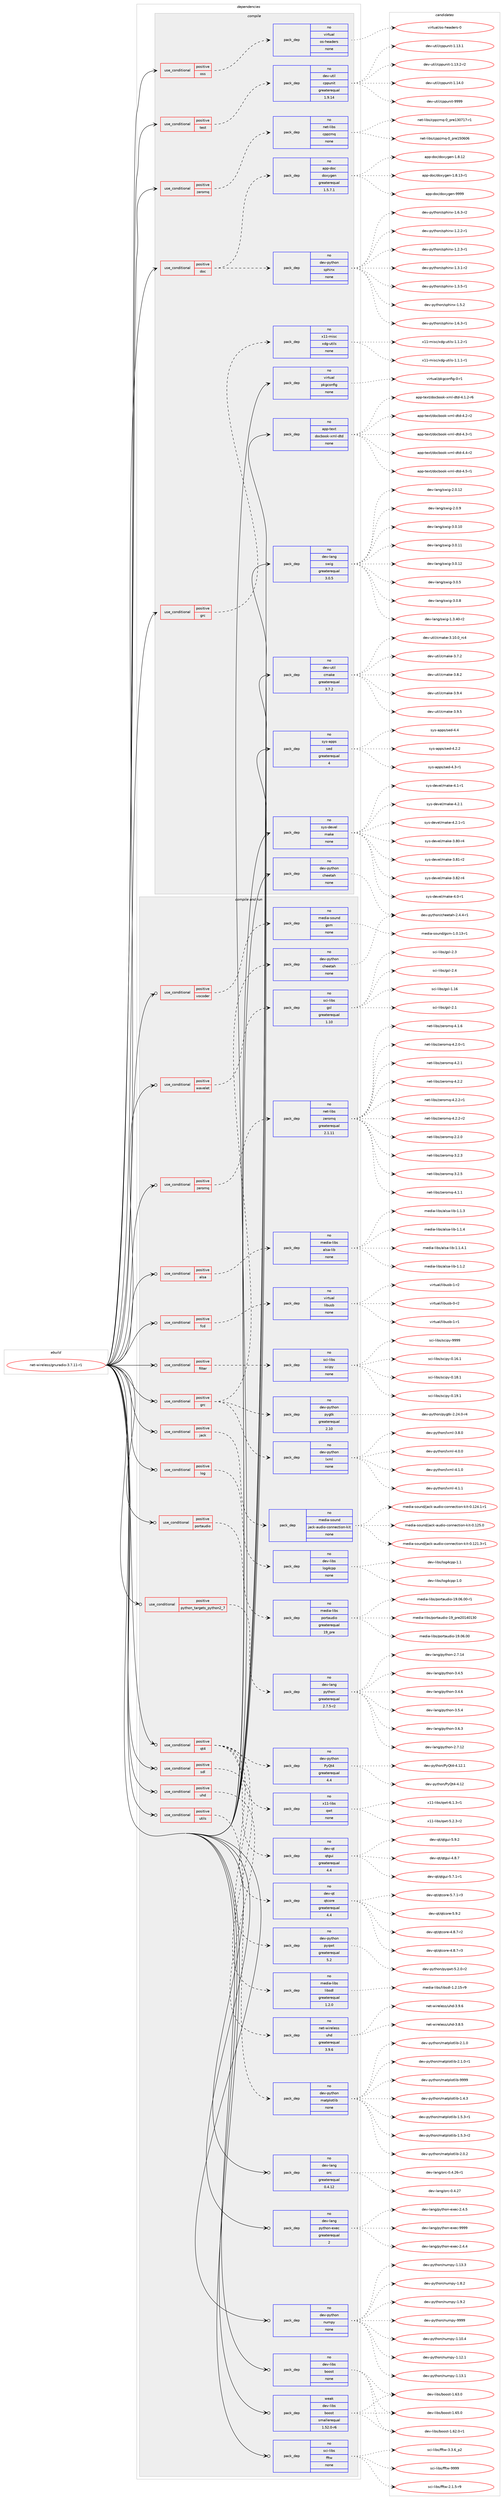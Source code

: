 digraph prolog {

# *************
# Graph options
# *************

newrank=true;
concentrate=true;
compound=true;
graph [rankdir=LR,fontname=Helvetica,fontsize=10,ranksep=1.5];#, ranksep=2.5, nodesep=0.2];
edge  [arrowhead=vee];
node  [fontname=Helvetica,fontsize=10];

# **********
# The ebuild
# **********

subgraph cluster_leftcol {
color=gray;
rank=same;
label=<<i>ebuild</i>>;
id [label="net-wireless/gnuradio-3.7.11-r1", color=red, width=4, href="../net-wireless/gnuradio-3.7.11-r1.svg"];
}

# ****************
# The dependencies
# ****************

subgraph cluster_midcol {
color=gray;
label=<<i>dependencies</i>>;
subgraph cluster_compile {
fillcolor="#eeeeee";
style=filled;
label=<<i>compile</i>>;
subgraph cond108613 {
dependency439336 [label=<<TABLE BORDER="0" CELLBORDER="1" CELLSPACING="0" CELLPADDING="4"><TR><TD ROWSPAN="3" CELLPADDING="10">use_conditional</TD></TR><TR><TD>positive</TD></TR><TR><TD>doc</TD></TR></TABLE>>, shape=none, color=red];
subgraph pack323096 {
dependency439337 [label=<<TABLE BORDER="0" CELLBORDER="1" CELLSPACING="0" CELLPADDING="4" WIDTH="220"><TR><TD ROWSPAN="6" CELLPADDING="30">pack_dep</TD></TR><TR><TD WIDTH="110">no</TD></TR><TR><TD>app-doc</TD></TR><TR><TD>doxygen</TD></TR><TR><TD>greaterequal</TD></TR><TR><TD>1.5.7.1</TD></TR></TABLE>>, shape=none, color=blue];
}
dependency439336:e -> dependency439337:w [weight=20,style="dashed",arrowhead="vee"];
subgraph pack323097 {
dependency439338 [label=<<TABLE BORDER="0" CELLBORDER="1" CELLSPACING="0" CELLPADDING="4" WIDTH="220"><TR><TD ROWSPAN="6" CELLPADDING="30">pack_dep</TD></TR><TR><TD WIDTH="110">no</TD></TR><TR><TD>dev-python</TD></TR><TR><TD>sphinx</TD></TR><TR><TD>none</TD></TR><TR><TD></TD></TR></TABLE>>, shape=none, color=blue];
}
dependency439336:e -> dependency439338:w [weight=20,style="dashed",arrowhead="vee"];
}
id:e -> dependency439336:w [weight=20,style="solid",arrowhead="vee"];
subgraph cond108614 {
dependency439339 [label=<<TABLE BORDER="0" CELLBORDER="1" CELLSPACING="0" CELLPADDING="4"><TR><TD ROWSPAN="3" CELLPADDING="10">use_conditional</TD></TR><TR><TD>positive</TD></TR><TR><TD>grc</TD></TR></TABLE>>, shape=none, color=red];
subgraph pack323098 {
dependency439340 [label=<<TABLE BORDER="0" CELLBORDER="1" CELLSPACING="0" CELLPADDING="4" WIDTH="220"><TR><TD ROWSPAN="6" CELLPADDING="30">pack_dep</TD></TR><TR><TD WIDTH="110">no</TD></TR><TR><TD>x11-misc</TD></TR><TR><TD>xdg-utils</TD></TR><TR><TD>none</TD></TR><TR><TD></TD></TR></TABLE>>, shape=none, color=blue];
}
dependency439339:e -> dependency439340:w [weight=20,style="dashed",arrowhead="vee"];
}
id:e -> dependency439339:w [weight=20,style="solid",arrowhead="vee"];
subgraph cond108615 {
dependency439341 [label=<<TABLE BORDER="0" CELLBORDER="1" CELLSPACING="0" CELLPADDING="4"><TR><TD ROWSPAN="3" CELLPADDING="10">use_conditional</TD></TR><TR><TD>positive</TD></TR><TR><TD>oss</TD></TR></TABLE>>, shape=none, color=red];
subgraph pack323099 {
dependency439342 [label=<<TABLE BORDER="0" CELLBORDER="1" CELLSPACING="0" CELLPADDING="4" WIDTH="220"><TR><TD ROWSPAN="6" CELLPADDING="30">pack_dep</TD></TR><TR><TD WIDTH="110">no</TD></TR><TR><TD>virtual</TD></TR><TR><TD>os-headers</TD></TR><TR><TD>none</TD></TR><TR><TD></TD></TR></TABLE>>, shape=none, color=blue];
}
dependency439341:e -> dependency439342:w [weight=20,style="dashed",arrowhead="vee"];
}
id:e -> dependency439341:w [weight=20,style="solid",arrowhead="vee"];
subgraph cond108616 {
dependency439343 [label=<<TABLE BORDER="0" CELLBORDER="1" CELLSPACING="0" CELLPADDING="4"><TR><TD ROWSPAN="3" CELLPADDING="10">use_conditional</TD></TR><TR><TD>positive</TD></TR><TR><TD>test</TD></TR></TABLE>>, shape=none, color=red];
subgraph pack323100 {
dependency439344 [label=<<TABLE BORDER="0" CELLBORDER="1" CELLSPACING="0" CELLPADDING="4" WIDTH="220"><TR><TD ROWSPAN="6" CELLPADDING="30">pack_dep</TD></TR><TR><TD WIDTH="110">no</TD></TR><TR><TD>dev-util</TD></TR><TR><TD>cppunit</TD></TR><TR><TD>greaterequal</TD></TR><TR><TD>1.9.14</TD></TR></TABLE>>, shape=none, color=blue];
}
dependency439343:e -> dependency439344:w [weight=20,style="dashed",arrowhead="vee"];
}
id:e -> dependency439343:w [weight=20,style="solid",arrowhead="vee"];
subgraph cond108617 {
dependency439345 [label=<<TABLE BORDER="0" CELLBORDER="1" CELLSPACING="0" CELLPADDING="4"><TR><TD ROWSPAN="3" CELLPADDING="10">use_conditional</TD></TR><TR><TD>positive</TD></TR><TR><TD>zeromq</TD></TR></TABLE>>, shape=none, color=red];
subgraph pack323101 {
dependency439346 [label=<<TABLE BORDER="0" CELLBORDER="1" CELLSPACING="0" CELLPADDING="4" WIDTH="220"><TR><TD ROWSPAN="6" CELLPADDING="30">pack_dep</TD></TR><TR><TD WIDTH="110">no</TD></TR><TR><TD>net-libs</TD></TR><TR><TD>cppzmq</TD></TR><TR><TD>none</TD></TR><TR><TD></TD></TR></TABLE>>, shape=none, color=blue];
}
dependency439345:e -> dependency439346:w [weight=20,style="dashed",arrowhead="vee"];
}
id:e -> dependency439345:w [weight=20,style="solid",arrowhead="vee"];
subgraph pack323102 {
dependency439347 [label=<<TABLE BORDER="0" CELLBORDER="1" CELLSPACING="0" CELLPADDING="4" WIDTH="220"><TR><TD ROWSPAN="6" CELLPADDING="30">pack_dep</TD></TR><TR><TD WIDTH="110">no</TD></TR><TR><TD>app-text</TD></TR><TR><TD>docbook-xml-dtd</TD></TR><TR><TD>none</TD></TR><TR><TD></TD></TR></TABLE>>, shape=none, color=blue];
}
id:e -> dependency439347:w [weight=20,style="solid",arrowhead="vee"];
subgraph pack323103 {
dependency439348 [label=<<TABLE BORDER="0" CELLBORDER="1" CELLSPACING="0" CELLPADDING="4" WIDTH="220"><TR><TD ROWSPAN="6" CELLPADDING="30">pack_dep</TD></TR><TR><TD WIDTH="110">no</TD></TR><TR><TD>dev-lang</TD></TR><TR><TD>swig</TD></TR><TR><TD>greaterequal</TD></TR><TR><TD>3.0.5</TD></TR></TABLE>>, shape=none, color=blue];
}
id:e -> dependency439348:w [weight=20,style="solid",arrowhead="vee"];
subgraph pack323104 {
dependency439349 [label=<<TABLE BORDER="0" CELLBORDER="1" CELLSPACING="0" CELLPADDING="4" WIDTH="220"><TR><TD ROWSPAN="6" CELLPADDING="30">pack_dep</TD></TR><TR><TD WIDTH="110">no</TD></TR><TR><TD>dev-python</TD></TR><TR><TD>cheetah</TD></TR><TR><TD>none</TD></TR><TR><TD></TD></TR></TABLE>>, shape=none, color=blue];
}
id:e -> dependency439349:w [weight=20,style="solid",arrowhead="vee"];
subgraph pack323105 {
dependency439350 [label=<<TABLE BORDER="0" CELLBORDER="1" CELLSPACING="0" CELLPADDING="4" WIDTH="220"><TR><TD ROWSPAN="6" CELLPADDING="30">pack_dep</TD></TR><TR><TD WIDTH="110">no</TD></TR><TR><TD>dev-util</TD></TR><TR><TD>cmake</TD></TR><TR><TD>greaterequal</TD></TR><TR><TD>3.7.2</TD></TR></TABLE>>, shape=none, color=blue];
}
id:e -> dependency439350:w [weight=20,style="solid",arrowhead="vee"];
subgraph pack323106 {
dependency439351 [label=<<TABLE BORDER="0" CELLBORDER="1" CELLSPACING="0" CELLPADDING="4" WIDTH="220"><TR><TD ROWSPAN="6" CELLPADDING="30">pack_dep</TD></TR><TR><TD WIDTH="110">no</TD></TR><TR><TD>sys-apps</TD></TR><TR><TD>sed</TD></TR><TR><TD>greaterequal</TD></TR><TR><TD>4</TD></TR></TABLE>>, shape=none, color=blue];
}
id:e -> dependency439351:w [weight=20,style="solid",arrowhead="vee"];
subgraph pack323107 {
dependency439352 [label=<<TABLE BORDER="0" CELLBORDER="1" CELLSPACING="0" CELLPADDING="4" WIDTH="220"><TR><TD ROWSPAN="6" CELLPADDING="30">pack_dep</TD></TR><TR><TD WIDTH="110">no</TD></TR><TR><TD>sys-devel</TD></TR><TR><TD>make</TD></TR><TR><TD>none</TD></TR><TR><TD></TD></TR></TABLE>>, shape=none, color=blue];
}
id:e -> dependency439352:w [weight=20,style="solid",arrowhead="vee"];
subgraph pack323108 {
dependency439353 [label=<<TABLE BORDER="0" CELLBORDER="1" CELLSPACING="0" CELLPADDING="4" WIDTH="220"><TR><TD ROWSPAN="6" CELLPADDING="30">pack_dep</TD></TR><TR><TD WIDTH="110">no</TD></TR><TR><TD>virtual</TD></TR><TR><TD>pkgconfig</TD></TR><TR><TD>none</TD></TR><TR><TD></TD></TR></TABLE>>, shape=none, color=blue];
}
id:e -> dependency439353:w [weight=20,style="solid",arrowhead="vee"];
}
subgraph cluster_compileandrun {
fillcolor="#eeeeee";
style=filled;
label=<<i>compile and run</i>>;
subgraph cond108618 {
dependency439354 [label=<<TABLE BORDER="0" CELLBORDER="1" CELLSPACING="0" CELLPADDING="4"><TR><TD ROWSPAN="3" CELLPADDING="10">use_conditional</TD></TR><TR><TD>positive</TD></TR><TR><TD>alsa</TD></TR></TABLE>>, shape=none, color=red];
subgraph pack323109 {
dependency439355 [label=<<TABLE BORDER="0" CELLBORDER="1" CELLSPACING="0" CELLPADDING="4" WIDTH="220"><TR><TD ROWSPAN="6" CELLPADDING="30">pack_dep</TD></TR><TR><TD WIDTH="110">no</TD></TR><TR><TD>media-libs</TD></TR><TR><TD>alsa-lib</TD></TR><TR><TD>none</TD></TR><TR><TD></TD></TR></TABLE>>, shape=none, color=blue];
}
dependency439354:e -> dependency439355:w [weight=20,style="dashed",arrowhead="vee"];
}
id:e -> dependency439354:w [weight=20,style="solid",arrowhead="odotvee"];
subgraph cond108619 {
dependency439356 [label=<<TABLE BORDER="0" CELLBORDER="1" CELLSPACING="0" CELLPADDING="4"><TR><TD ROWSPAN="3" CELLPADDING="10">use_conditional</TD></TR><TR><TD>positive</TD></TR><TR><TD>fcd</TD></TR></TABLE>>, shape=none, color=red];
subgraph pack323110 {
dependency439357 [label=<<TABLE BORDER="0" CELLBORDER="1" CELLSPACING="0" CELLPADDING="4" WIDTH="220"><TR><TD ROWSPAN="6" CELLPADDING="30">pack_dep</TD></TR><TR><TD WIDTH="110">no</TD></TR><TR><TD>virtual</TD></TR><TR><TD>libusb</TD></TR><TR><TD>none</TD></TR><TR><TD></TD></TR></TABLE>>, shape=none, color=blue];
}
dependency439356:e -> dependency439357:w [weight=20,style="dashed",arrowhead="vee"];
}
id:e -> dependency439356:w [weight=20,style="solid",arrowhead="odotvee"];
subgraph cond108620 {
dependency439358 [label=<<TABLE BORDER="0" CELLBORDER="1" CELLSPACING="0" CELLPADDING="4"><TR><TD ROWSPAN="3" CELLPADDING="10">use_conditional</TD></TR><TR><TD>positive</TD></TR><TR><TD>filter</TD></TR></TABLE>>, shape=none, color=red];
subgraph pack323111 {
dependency439359 [label=<<TABLE BORDER="0" CELLBORDER="1" CELLSPACING="0" CELLPADDING="4" WIDTH="220"><TR><TD ROWSPAN="6" CELLPADDING="30">pack_dep</TD></TR><TR><TD WIDTH="110">no</TD></TR><TR><TD>sci-libs</TD></TR><TR><TD>scipy</TD></TR><TR><TD>none</TD></TR><TR><TD></TD></TR></TABLE>>, shape=none, color=blue];
}
dependency439358:e -> dependency439359:w [weight=20,style="dashed",arrowhead="vee"];
}
id:e -> dependency439358:w [weight=20,style="solid",arrowhead="odotvee"];
subgraph cond108621 {
dependency439360 [label=<<TABLE BORDER="0" CELLBORDER="1" CELLSPACING="0" CELLPADDING="4"><TR><TD ROWSPAN="3" CELLPADDING="10">use_conditional</TD></TR><TR><TD>positive</TD></TR><TR><TD>grc</TD></TR></TABLE>>, shape=none, color=red];
subgraph pack323112 {
dependency439361 [label=<<TABLE BORDER="0" CELLBORDER="1" CELLSPACING="0" CELLPADDING="4" WIDTH="220"><TR><TD ROWSPAN="6" CELLPADDING="30">pack_dep</TD></TR><TR><TD WIDTH="110">no</TD></TR><TR><TD>dev-python</TD></TR><TR><TD>cheetah</TD></TR><TR><TD>none</TD></TR><TR><TD></TD></TR></TABLE>>, shape=none, color=blue];
}
dependency439360:e -> dependency439361:w [weight=20,style="dashed",arrowhead="vee"];
subgraph pack323113 {
dependency439362 [label=<<TABLE BORDER="0" CELLBORDER="1" CELLSPACING="0" CELLPADDING="4" WIDTH="220"><TR><TD ROWSPAN="6" CELLPADDING="30">pack_dep</TD></TR><TR><TD WIDTH="110">no</TD></TR><TR><TD>dev-python</TD></TR><TR><TD>lxml</TD></TR><TR><TD>none</TD></TR><TR><TD></TD></TR></TABLE>>, shape=none, color=blue];
}
dependency439360:e -> dependency439362:w [weight=20,style="dashed",arrowhead="vee"];
subgraph pack323114 {
dependency439363 [label=<<TABLE BORDER="0" CELLBORDER="1" CELLSPACING="0" CELLPADDING="4" WIDTH="220"><TR><TD ROWSPAN="6" CELLPADDING="30">pack_dep</TD></TR><TR><TD WIDTH="110">no</TD></TR><TR><TD>dev-python</TD></TR><TR><TD>pygtk</TD></TR><TR><TD>greaterequal</TD></TR><TR><TD>2.10</TD></TR></TABLE>>, shape=none, color=blue];
}
dependency439360:e -> dependency439363:w [weight=20,style="dashed",arrowhead="vee"];
}
id:e -> dependency439360:w [weight=20,style="solid",arrowhead="odotvee"];
subgraph cond108622 {
dependency439364 [label=<<TABLE BORDER="0" CELLBORDER="1" CELLSPACING="0" CELLPADDING="4"><TR><TD ROWSPAN="3" CELLPADDING="10">use_conditional</TD></TR><TR><TD>positive</TD></TR><TR><TD>jack</TD></TR></TABLE>>, shape=none, color=red];
subgraph pack323115 {
dependency439365 [label=<<TABLE BORDER="0" CELLBORDER="1" CELLSPACING="0" CELLPADDING="4" WIDTH="220"><TR><TD ROWSPAN="6" CELLPADDING="30">pack_dep</TD></TR><TR><TD WIDTH="110">no</TD></TR><TR><TD>media-sound</TD></TR><TR><TD>jack-audio-connection-kit</TD></TR><TR><TD>none</TD></TR><TR><TD></TD></TR></TABLE>>, shape=none, color=blue];
}
dependency439364:e -> dependency439365:w [weight=20,style="dashed",arrowhead="vee"];
}
id:e -> dependency439364:w [weight=20,style="solid",arrowhead="odotvee"];
subgraph cond108623 {
dependency439366 [label=<<TABLE BORDER="0" CELLBORDER="1" CELLSPACING="0" CELLPADDING="4"><TR><TD ROWSPAN="3" CELLPADDING="10">use_conditional</TD></TR><TR><TD>positive</TD></TR><TR><TD>log</TD></TR></TABLE>>, shape=none, color=red];
subgraph pack323116 {
dependency439367 [label=<<TABLE BORDER="0" CELLBORDER="1" CELLSPACING="0" CELLPADDING="4" WIDTH="220"><TR><TD ROWSPAN="6" CELLPADDING="30">pack_dep</TD></TR><TR><TD WIDTH="110">no</TD></TR><TR><TD>dev-libs</TD></TR><TR><TD>log4cpp</TD></TR><TR><TD>none</TD></TR><TR><TD></TD></TR></TABLE>>, shape=none, color=blue];
}
dependency439366:e -> dependency439367:w [weight=20,style="dashed",arrowhead="vee"];
}
id:e -> dependency439366:w [weight=20,style="solid",arrowhead="odotvee"];
subgraph cond108624 {
dependency439368 [label=<<TABLE BORDER="0" CELLBORDER="1" CELLSPACING="0" CELLPADDING="4"><TR><TD ROWSPAN="3" CELLPADDING="10">use_conditional</TD></TR><TR><TD>positive</TD></TR><TR><TD>portaudio</TD></TR></TABLE>>, shape=none, color=red];
subgraph pack323117 {
dependency439369 [label=<<TABLE BORDER="0" CELLBORDER="1" CELLSPACING="0" CELLPADDING="4" WIDTH="220"><TR><TD ROWSPAN="6" CELLPADDING="30">pack_dep</TD></TR><TR><TD WIDTH="110">no</TD></TR><TR><TD>media-libs</TD></TR><TR><TD>portaudio</TD></TR><TR><TD>greaterequal</TD></TR><TR><TD>19_pre</TD></TR></TABLE>>, shape=none, color=blue];
}
dependency439368:e -> dependency439369:w [weight=20,style="dashed",arrowhead="vee"];
}
id:e -> dependency439368:w [weight=20,style="solid",arrowhead="odotvee"];
subgraph cond108625 {
dependency439370 [label=<<TABLE BORDER="0" CELLBORDER="1" CELLSPACING="0" CELLPADDING="4"><TR><TD ROWSPAN="3" CELLPADDING="10">use_conditional</TD></TR><TR><TD>positive</TD></TR><TR><TD>python_targets_python2_7</TD></TR></TABLE>>, shape=none, color=red];
subgraph pack323118 {
dependency439371 [label=<<TABLE BORDER="0" CELLBORDER="1" CELLSPACING="0" CELLPADDING="4" WIDTH="220"><TR><TD ROWSPAN="6" CELLPADDING="30">pack_dep</TD></TR><TR><TD WIDTH="110">no</TD></TR><TR><TD>dev-lang</TD></TR><TR><TD>python</TD></TR><TR><TD>greaterequal</TD></TR><TR><TD>2.7.5-r2</TD></TR></TABLE>>, shape=none, color=blue];
}
dependency439370:e -> dependency439371:w [weight=20,style="dashed",arrowhead="vee"];
}
id:e -> dependency439370:w [weight=20,style="solid",arrowhead="odotvee"];
subgraph cond108626 {
dependency439372 [label=<<TABLE BORDER="0" CELLBORDER="1" CELLSPACING="0" CELLPADDING="4"><TR><TD ROWSPAN="3" CELLPADDING="10">use_conditional</TD></TR><TR><TD>positive</TD></TR><TR><TD>qt4</TD></TR></TABLE>>, shape=none, color=red];
subgraph pack323119 {
dependency439373 [label=<<TABLE BORDER="0" CELLBORDER="1" CELLSPACING="0" CELLPADDING="4" WIDTH="220"><TR><TD ROWSPAN="6" CELLPADDING="30">pack_dep</TD></TR><TR><TD WIDTH="110">no</TD></TR><TR><TD>dev-python</TD></TR><TR><TD>PyQt4</TD></TR><TR><TD>greaterequal</TD></TR><TR><TD>4.4</TD></TR></TABLE>>, shape=none, color=blue];
}
dependency439372:e -> dependency439373:w [weight=20,style="dashed",arrowhead="vee"];
subgraph pack323120 {
dependency439374 [label=<<TABLE BORDER="0" CELLBORDER="1" CELLSPACING="0" CELLPADDING="4" WIDTH="220"><TR><TD ROWSPAN="6" CELLPADDING="30">pack_dep</TD></TR><TR><TD WIDTH="110">no</TD></TR><TR><TD>dev-python</TD></TR><TR><TD>pyqwt</TD></TR><TR><TD>greaterequal</TD></TR><TR><TD>5.2</TD></TR></TABLE>>, shape=none, color=blue];
}
dependency439372:e -> dependency439374:w [weight=20,style="dashed",arrowhead="vee"];
subgraph pack323121 {
dependency439375 [label=<<TABLE BORDER="0" CELLBORDER="1" CELLSPACING="0" CELLPADDING="4" WIDTH="220"><TR><TD ROWSPAN="6" CELLPADDING="30">pack_dep</TD></TR><TR><TD WIDTH="110">no</TD></TR><TR><TD>dev-qt</TD></TR><TR><TD>qtcore</TD></TR><TR><TD>greaterequal</TD></TR><TR><TD>4.4</TD></TR></TABLE>>, shape=none, color=blue];
}
dependency439372:e -> dependency439375:w [weight=20,style="dashed",arrowhead="vee"];
subgraph pack323122 {
dependency439376 [label=<<TABLE BORDER="0" CELLBORDER="1" CELLSPACING="0" CELLPADDING="4" WIDTH="220"><TR><TD ROWSPAN="6" CELLPADDING="30">pack_dep</TD></TR><TR><TD WIDTH="110">no</TD></TR><TR><TD>dev-qt</TD></TR><TR><TD>qtgui</TD></TR><TR><TD>greaterequal</TD></TR><TR><TD>4.4</TD></TR></TABLE>>, shape=none, color=blue];
}
dependency439372:e -> dependency439376:w [weight=20,style="dashed",arrowhead="vee"];
subgraph pack323123 {
dependency439377 [label=<<TABLE BORDER="0" CELLBORDER="1" CELLSPACING="0" CELLPADDING="4" WIDTH="220"><TR><TD ROWSPAN="6" CELLPADDING="30">pack_dep</TD></TR><TR><TD WIDTH="110">no</TD></TR><TR><TD>x11-libs</TD></TR><TR><TD>qwt</TD></TR><TR><TD>none</TD></TR><TR><TD></TD></TR></TABLE>>, shape=none, color=blue];
}
dependency439372:e -> dependency439377:w [weight=20,style="dashed",arrowhead="vee"];
}
id:e -> dependency439372:w [weight=20,style="solid",arrowhead="odotvee"];
subgraph cond108627 {
dependency439378 [label=<<TABLE BORDER="0" CELLBORDER="1" CELLSPACING="0" CELLPADDING="4"><TR><TD ROWSPAN="3" CELLPADDING="10">use_conditional</TD></TR><TR><TD>positive</TD></TR><TR><TD>sdl</TD></TR></TABLE>>, shape=none, color=red];
subgraph pack323124 {
dependency439379 [label=<<TABLE BORDER="0" CELLBORDER="1" CELLSPACING="0" CELLPADDING="4" WIDTH="220"><TR><TD ROWSPAN="6" CELLPADDING="30">pack_dep</TD></TR><TR><TD WIDTH="110">no</TD></TR><TR><TD>media-libs</TD></TR><TR><TD>libsdl</TD></TR><TR><TD>greaterequal</TD></TR><TR><TD>1.2.0</TD></TR></TABLE>>, shape=none, color=blue];
}
dependency439378:e -> dependency439379:w [weight=20,style="dashed",arrowhead="vee"];
}
id:e -> dependency439378:w [weight=20,style="solid",arrowhead="odotvee"];
subgraph cond108628 {
dependency439380 [label=<<TABLE BORDER="0" CELLBORDER="1" CELLSPACING="0" CELLPADDING="4"><TR><TD ROWSPAN="3" CELLPADDING="10">use_conditional</TD></TR><TR><TD>positive</TD></TR><TR><TD>uhd</TD></TR></TABLE>>, shape=none, color=red];
subgraph pack323125 {
dependency439381 [label=<<TABLE BORDER="0" CELLBORDER="1" CELLSPACING="0" CELLPADDING="4" WIDTH="220"><TR><TD ROWSPAN="6" CELLPADDING="30">pack_dep</TD></TR><TR><TD WIDTH="110">no</TD></TR><TR><TD>net-wireless</TD></TR><TR><TD>uhd</TD></TR><TR><TD>greaterequal</TD></TR><TR><TD>3.9.6</TD></TR></TABLE>>, shape=none, color=blue];
}
dependency439380:e -> dependency439381:w [weight=20,style="dashed",arrowhead="vee"];
}
id:e -> dependency439380:w [weight=20,style="solid",arrowhead="odotvee"];
subgraph cond108629 {
dependency439382 [label=<<TABLE BORDER="0" CELLBORDER="1" CELLSPACING="0" CELLPADDING="4"><TR><TD ROWSPAN="3" CELLPADDING="10">use_conditional</TD></TR><TR><TD>positive</TD></TR><TR><TD>utils</TD></TR></TABLE>>, shape=none, color=red];
subgraph pack323126 {
dependency439383 [label=<<TABLE BORDER="0" CELLBORDER="1" CELLSPACING="0" CELLPADDING="4" WIDTH="220"><TR><TD ROWSPAN="6" CELLPADDING="30">pack_dep</TD></TR><TR><TD WIDTH="110">no</TD></TR><TR><TD>dev-python</TD></TR><TR><TD>matplotlib</TD></TR><TR><TD>none</TD></TR><TR><TD></TD></TR></TABLE>>, shape=none, color=blue];
}
dependency439382:e -> dependency439383:w [weight=20,style="dashed",arrowhead="vee"];
}
id:e -> dependency439382:w [weight=20,style="solid",arrowhead="odotvee"];
subgraph cond108630 {
dependency439384 [label=<<TABLE BORDER="0" CELLBORDER="1" CELLSPACING="0" CELLPADDING="4"><TR><TD ROWSPAN="3" CELLPADDING="10">use_conditional</TD></TR><TR><TD>positive</TD></TR><TR><TD>vocoder</TD></TR></TABLE>>, shape=none, color=red];
subgraph pack323127 {
dependency439385 [label=<<TABLE BORDER="0" CELLBORDER="1" CELLSPACING="0" CELLPADDING="4" WIDTH="220"><TR><TD ROWSPAN="6" CELLPADDING="30">pack_dep</TD></TR><TR><TD WIDTH="110">no</TD></TR><TR><TD>media-sound</TD></TR><TR><TD>gsm</TD></TR><TR><TD>none</TD></TR><TR><TD></TD></TR></TABLE>>, shape=none, color=blue];
}
dependency439384:e -> dependency439385:w [weight=20,style="dashed",arrowhead="vee"];
}
id:e -> dependency439384:w [weight=20,style="solid",arrowhead="odotvee"];
subgraph cond108631 {
dependency439386 [label=<<TABLE BORDER="0" CELLBORDER="1" CELLSPACING="0" CELLPADDING="4"><TR><TD ROWSPAN="3" CELLPADDING="10">use_conditional</TD></TR><TR><TD>positive</TD></TR><TR><TD>wavelet</TD></TR></TABLE>>, shape=none, color=red];
subgraph pack323128 {
dependency439387 [label=<<TABLE BORDER="0" CELLBORDER="1" CELLSPACING="0" CELLPADDING="4" WIDTH="220"><TR><TD ROWSPAN="6" CELLPADDING="30">pack_dep</TD></TR><TR><TD WIDTH="110">no</TD></TR><TR><TD>sci-libs</TD></TR><TR><TD>gsl</TD></TR><TR><TD>greaterequal</TD></TR><TR><TD>1.10</TD></TR></TABLE>>, shape=none, color=blue];
}
dependency439386:e -> dependency439387:w [weight=20,style="dashed",arrowhead="vee"];
}
id:e -> dependency439386:w [weight=20,style="solid",arrowhead="odotvee"];
subgraph cond108632 {
dependency439388 [label=<<TABLE BORDER="0" CELLBORDER="1" CELLSPACING="0" CELLPADDING="4"><TR><TD ROWSPAN="3" CELLPADDING="10">use_conditional</TD></TR><TR><TD>positive</TD></TR><TR><TD>zeromq</TD></TR></TABLE>>, shape=none, color=red];
subgraph pack323129 {
dependency439389 [label=<<TABLE BORDER="0" CELLBORDER="1" CELLSPACING="0" CELLPADDING="4" WIDTH="220"><TR><TD ROWSPAN="6" CELLPADDING="30">pack_dep</TD></TR><TR><TD WIDTH="110">no</TD></TR><TR><TD>net-libs</TD></TR><TR><TD>zeromq</TD></TR><TR><TD>greaterequal</TD></TR><TR><TD>2.1.11</TD></TR></TABLE>>, shape=none, color=blue];
}
dependency439388:e -> dependency439389:w [weight=20,style="dashed",arrowhead="vee"];
}
id:e -> dependency439388:w [weight=20,style="solid",arrowhead="odotvee"];
subgraph pack323130 {
dependency439390 [label=<<TABLE BORDER="0" CELLBORDER="1" CELLSPACING="0" CELLPADDING="4" WIDTH="220"><TR><TD ROWSPAN="6" CELLPADDING="30">pack_dep</TD></TR><TR><TD WIDTH="110">no</TD></TR><TR><TD>dev-lang</TD></TR><TR><TD>orc</TD></TR><TR><TD>greaterequal</TD></TR><TR><TD>0.4.12</TD></TR></TABLE>>, shape=none, color=blue];
}
id:e -> dependency439390:w [weight=20,style="solid",arrowhead="odotvee"];
subgraph pack323131 {
dependency439391 [label=<<TABLE BORDER="0" CELLBORDER="1" CELLSPACING="0" CELLPADDING="4" WIDTH="220"><TR><TD ROWSPAN="6" CELLPADDING="30">pack_dep</TD></TR><TR><TD WIDTH="110">no</TD></TR><TR><TD>dev-lang</TD></TR><TR><TD>python-exec</TD></TR><TR><TD>greaterequal</TD></TR><TR><TD>2</TD></TR></TABLE>>, shape=none, color=blue];
}
id:e -> dependency439391:w [weight=20,style="solid",arrowhead="odotvee"];
subgraph pack323132 {
dependency439392 [label=<<TABLE BORDER="0" CELLBORDER="1" CELLSPACING="0" CELLPADDING="4" WIDTH="220"><TR><TD ROWSPAN="6" CELLPADDING="30">pack_dep</TD></TR><TR><TD WIDTH="110">no</TD></TR><TR><TD>dev-libs</TD></TR><TR><TD>boost</TD></TR><TR><TD>none</TD></TR><TR><TD></TD></TR></TABLE>>, shape=none, color=blue];
}
id:e -> dependency439392:w [weight=20,style="solid",arrowhead="odotvee"];
subgraph pack323133 {
dependency439393 [label=<<TABLE BORDER="0" CELLBORDER="1" CELLSPACING="0" CELLPADDING="4" WIDTH="220"><TR><TD ROWSPAN="6" CELLPADDING="30">pack_dep</TD></TR><TR><TD WIDTH="110">no</TD></TR><TR><TD>dev-python</TD></TR><TR><TD>numpy</TD></TR><TR><TD>none</TD></TR><TR><TD></TD></TR></TABLE>>, shape=none, color=blue];
}
id:e -> dependency439393:w [weight=20,style="solid",arrowhead="odotvee"];
subgraph pack323134 {
dependency439394 [label=<<TABLE BORDER="0" CELLBORDER="1" CELLSPACING="0" CELLPADDING="4" WIDTH="220"><TR><TD ROWSPAN="6" CELLPADDING="30">pack_dep</TD></TR><TR><TD WIDTH="110">no</TD></TR><TR><TD>sci-libs</TD></TR><TR><TD>fftw</TD></TR><TR><TD>none</TD></TR><TR><TD></TD></TR></TABLE>>, shape=none, color=blue];
}
id:e -> dependency439394:w [weight=20,style="solid",arrowhead="odotvee"];
subgraph pack323135 {
dependency439395 [label=<<TABLE BORDER="0" CELLBORDER="1" CELLSPACING="0" CELLPADDING="4" WIDTH="220"><TR><TD ROWSPAN="6" CELLPADDING="30">pack_dep</TD></TR><TR><TD WIDTH="110">weak</TD></TR><TR><TD>dev-libs</TD></TR><TR><TD>boost</TD></TR><TR><TD>smallerequal</TD></TR><TR><TD>1.52.0-r6</TD></TR></TABLE>>, shape=none, color=blue];
}
id:e -> dependency439395:w [weight=20,style="solid",arrowhead="odotvee"];
}
subgraph cluster_run {
fillcolor="#eeeeee";
style=filled;
label=<<i>run</i>>;
}
}

# **************
# The candidates
# **************

subgraph cluster_choices {
rank=same;
color=gray;
label=<<i>candidates</i>>;

subgraph choice323096 {
color=black;
nodesep=1;
choice9711211245100111994710011112012110310111045494656464950 [label="app-doc/doxygen-1.8.12", color=red, width=4,href="../app-doc/doxygen-1.8.12.svg"];
choice97112112451001119947100111120121103101110454946564649514511449 [label="app-doc/doxygen-1.8.13-r1", color=red, width=4,href="../app-doc/doxygen-1.8.13-r1.svg"];
choice971121124510011199471001111201211031011104557575757 [label="app-doc/doxygen-9999", color=red, width=4,href="../app-doc/doxygen-9999.svg"];
dependency439337:e -> choice9711211245100111994710011112012110310111045494656464950:w [style=dotted,weight="100"];
dependency439337:e -> choice97112112451001119947100111120121103101110454946564649514511449:w [style=dotted,weight="100"];
dependency439337:e -> choice971121124510011199471001111201211031011104557575757:w [style=dotted,weight="100"];
}
subgraph choice323097 {
color=black;
nodesep=1;
choice10010111845112121116104111110471151121041051101204549465046504511449 [label="dev-python/sphinx-1.2.2-r1", color=red, width=4,href="../dev-python/sphinx-1.2.2-r1.svg"];
choice10010111845112121116104111110471151121041051101204549465046514511449 [label="dev-python/sphinx-1.2.3-r1", color=red, width=4,href="../dev-python/sphinx-1.2.3-r1.svg"];
choice10010111845112121116104111110471151121041051101204549465146494511450 [label="dev-python/sphinx-1.3.1-r2", color=red, width=4,href="../dev-python/sphinx-1.3.1-r2.svg"];
choice10010111845112121116104111110471151121041051101204549465146534511449 [label="dev-python/sphinx-1.3.5-r1", color=red, width=4,href="../dev-python/sphinx-1.3.5-r1.svg"];
choice1001011184511212111610411111047115112104105110120454946534650 [label="dev-python/sphinx-1.5.2", color=red, width=4,href="../dev-python/sphinx-1.5.2.svg"];
choice10010111845112121116104111110471151121041051101204549465446514511449 [label="dev-python/sphinx-1.6.3-r1", color=red, width=4,href="../dev-python/sphinx-1.6.3-r1.svg"];
choice10010111845112121116104111110471151121041051101204549465446514511450 [label="dev-python/sphinx-1.6.3-r2", color=red, width=4,href="../dev-python/sphinx-1.6.3-r2.svg"];
dependency439338:e -> choice10010111845112121116104111110471151121041051101204549465046504511449:w [style=dotted,weight="100"];
dependency439338:e -> choice10010111845112121116104111110471151121041051101204549465046514511449:w [style=dotted,weight="100"];
dependency439338:e -> choice10010111845112121116104111110471151121041051101204549465146494511450:w [style=dotted,weight="100"];
dependency439338:e -> choice10010111845112121116104111110471151121041051101204549465146534511449:w [style=dotted,weight="100"];
dependency439338:e -> choice1001011184511212111610411111047115112104105110120454946534650:w [style=dotted,weight="100"];
dependency439338:e -> choice10010111845112121116104111110471151121041051101204549465446514511449:w [style=dotted,weight="100"];
dependency439338:e -> choice10010111845112121116104111110471151121041051101204549465446514511450:w [style=dotted,weight="100"];
}
subgraph choice323098 {
color=black;
nodesep=1;
choice1204949451091051159947120100103451171161051081154549464946494511449 [label="x11-misc/xdg-utils-1.1.1-r1", color=red, width=4,href="../x11-misc/xdg-utils-1.1.1-r1.svg"];
choice1204949451091051159947120100103451171161051081154549464946504511449 [label="x11-misc/xdg-utils-1.1.2-r1", color=red, width=4,href="../x11-misc/xdg-utils-1.1.2-r1.svg"];
dependency439340:e -> choice1204949451091051159947120100103451171161051081154549464946494511449:w [style=dotted,weight="100"];
dependency439340:e -> choice1204949451091051159947120100103451171161051081154549464946504511449:w [style=dotted,weight="100"];
}
subgraph choice323099 {
color=black;
nodesep=1;
choice118105114116117971084711111545104101971001011141154548 [label="virtual/os-headers-0", color=red, width=4,href="../virtual/os-headers-0.svg"];
dependency439342:e -> choice118105114116117971084711111545104101971001011141154548:w [style=dotted,weight="100"];
}
subgraph choice323100 {
color=black;
nodesep=1;
choice10010111845117116105108479911211211711010511645494649514649 [label="dev-util/cppunit-1.13.1", color=red, width=4,href="../dev-util/cppunit-1.13.1.svg"];
choice100101118451171161051084799112112117110105116454946495146504511450 [label="dev-util/cppunit-1.13.2-r2", color=red, width=4,href="../dev-util/cppunit-1.13.2-r2.svg"];
choice10010111845117116105108479911211211711010511645494649524648 [label="dev-util/cppunit-1.14.0", color=red, width=4,href="../dev-util/cppunit-1.14.0.svg"];
choice1001011184511711610510847991121121171101051164557575757 [label="dev-util/cppunit-9999", color=red, width=4,href="../dev-util/cppunit-9999.svg"];
dependency439344:e -> choice10010111845117116105108479911211211711010511645494649514649:w [style=dotted,weight="100"];
dependency439344:e -> choice100101118451171161051084799112112117110105116454946495146504511450:w [style=dotted,weight="100"];
dependency439344:e -> choice10010111845117116105108479911211211711010511645494649524648:w [style=dotted,weight="100"];
dependency439344:e -> choice1001011184511711610510847991121121171101051164557575757:w [style=dotted,weight="100"];
}
subgraph choice323101 {
color=black;
nodesep=1;
choice110101116451081059811547991121121221091134548951121141014951485549554511449 [label="net-libs/cppzmq-0_pre130717-r1", color=red, width=4,href="../net-libs/cppzmq-0_pre130717-r1.svg"];
choice11010111645108105981154799112112122109113454895112114101495348544854 [label="net-libs/cppzmq-0_pre150606", color=red, width=4,href="../net-libs/cppzmq-0_pre150606.svg"];
dependency439346:e -> choice110101116451081059811547991121121221091134548951121141014951485549554511449:w [style=dotted,weight="100"];
dependency439346:e -> choice11010111645108105981154799112112122109113454895112114101495348544854:w [style=dotted,weight="100"];
}
subgraph choice323102 {
color=black;
nodesep=1;
choice971121124511610112011647100111999811111110745120109108451001161004552464946504511454 [label="app-text/docbook-xml-dtd-4.1.2-r6", color=red, width=4,href="../app-text/docbook-xml-dtd-4.1.2-r6.svg"];
choice97112112451161011201164710011199981111111074512010910845100116100455246504511450 [label="app-text/docbook-xml-dtd-4.2-r2", color=red, width=4,href="../app-text/docbook-xml-dtd-4.2-r2.svg"];
choice97112112451161011201164710011199981111111074512010910845100116100455246514511449 [label="app-text/docbook-xml-dtd-4.3-r1", color=red, width=4,href="../app-text/docbook-xml-dtd-4.3-r1.svg"];
choice97112112451161011201164710011199981111111074512010910845100116100455246524511450 [label="app-text/docbook-xml-dtd-4.4-r2", color=red, width=4,href="../app-text/docbook-xml-dtd-4.4-r2.svg"];
choice97112112451161011201164710011199981111111074512010910845100116100455246534511449 [label="app-text/docbook-xml-dtd-4.5-r1", color=red, width=4,href="../app-text/docbook-xml-dtd-4.5-r1.svg"];
dependency439347:e -> choice971121124511610112011647100111999811111110745120109108451001161004552464946504511454:w [style=dotted,weight="100"];
dependency439347:e -> choice97112112451161011201164710011199981111111074512010910845100116100455246504511450:w [style=dotted,weight="100"];
dependency439347:e -> choice97112112451161011201164710011199981111111074512010910845100116100455246514511449:w [style=dotted,weight="100"];
dependency439347:e -> choice97112112451161011201164710011199981111111074512010910845100116100455246524511450:w [style=dotted,weight="100"];
dependency439347:e -> choice97112112451161011201164710011199981111111074512010910845100116100455246534511449:w [style=dotted,weight="100"];
}
subgraph choice323103 {
color=black;
nodesep=1;
choice100101118451089711010347115119105103454946514652484511450 [label="dev-lang/swig-1.3.40-r2", color=red, width=4,href="../dev-lang/swig-1.3.40-r2.svg"];
choice10010111845108971101034711511910510345504648464950 [label="dev-lang/swig-2.0.12", color=red, width=4,href="../dev-lang/swig-2.0.12.svg"];
choice100101118451089711010347115119105103455046484657 [label="dev-lang/swig-2.0.9", color=red, width=4,href="../dev-lang/swig-2.0.9.svg"];
choice10010111845108971101034711511910510345514648464948 [label="dev-lang/swig-3.0.10", color=red, width=4,href="../dev-lang/swig-3.0.10.svg"];
choice10010111845108971101034711511910510345514648464949 [label="dev-lang/swig-3.0.11", color=red, width=4,href="../dev-lang/swig-3.0.11.svg"];
choice10010111845108971101034711511910510345514648464950 [label="dev-lang/swig-3.0.12", color=red, width=4,href="../dev-lang/swig-3.0.12.svg"];
choice100101118451089711010347115119105103455146484653 [label="dev-lang/swig-3.0.5", color=red, width=4,href="../dev-lang/swig-3.0.5.svg"];
choice100101118451089711010347115119105103455146484656 [label="dev-lang/swig-3.0.8", color=red, width=4,href="../dev-lang/swig-3.0.8.svg"];
dependency439348:e -> choice100101118451089711010347115119105103454946514652484511450:w [style=dotted,weight="100"];
dependency439348:e -> choice10010111845108971101034711511910510345504648464950:w [style=dotted,weight="100"];
dependency439348:e -> choice100101118451089711010347115119105103455046484657:w [style=dotted,weight="100"];
dependency439348:e -> choice10010111845108971101034711511910510345514648464948:w [style=dotted,weight="100"];
dependency439348:e -> choice10010111845108971101034711511910510345514648464949:w [style=dotted,weight="100"];
dependency439348:e -> choice10010111845108971101034711511910510345514648464950:w [style=dotted,weight="100"];
dependency439348:e -> choice100101118451089711010347115119105103455146484653:w [style=dotted,weight="100"];
dependency439348:e -> choice100101118451089711010347115119105103455146484656:w [style=dotted,weight="100"];
}
subgraph choice323104 {
color=black;
nodesep=1;
choice100101118451121211161041111104799104101101116971044550465246524511449 [label="dev-python/cheetah-2.4.4-r1", color=red, width=4,href="../dev-python/cheetah-2.4.4-r1.svg"];
dependency439349:e -> choice100101118451121211161041111104799104101101116971044550465246524511449:w [style=dotted,weight="100"];
}
subgraph choice323105 {
color=black;
nodesep=1;
choice1001011184511711610510847991099710710145514649484648951149952 [label="dev-util/cmake-3.10.0_rc4", color=red, width=4,href="../dev-util/cmake-3.10.0_rc4.svg"];
choice10010111845117116105108479910997107101455146554650 [label="dev-util/cmake-3.7.2", color=red, width=4,href="../dev-util/cmake-3.7.2.svg"];
choice10010111845117116105108479910997107101455146564650 [label="dev-util/cmake-3.8.2", color=red, width=4,href="../dev-util/cmake-3.8.2.svg"];
choice10010111845117116105108479910997107101455146574652 [label="dev-util/cmake-3.9.4", color=red, width=4,href="../dev-util/cmake-3.9.4.svg"];
choice10010111845117116105108479910997107101455146574653 [label="dev-util/cmake-3.9.5", color=red, width=4,href="../dev-util/cmake-3.9.5.svg"];
dependency439350:e -> choice1001011184511711610510847991099710710145514649484648951149952:w [style=dotted,weight="100"];
dependency439350:e -> choice10010111845117116105108479910997107101455146554650:w [style=dotted,weight="100"];
dependency439350:e -> choice10010111845117116105108479910997107101455146564650:w [style=dotted,weight="100"];
dependency439350:e -> choice10010111845117116105108479910997107101455146574652:w [style=dotted,weight="100"];
dependency439350:e -> choice10010111845117116105108479910997107101455146574653:w [style=dotted,weight="100"];
}
subgraph choice323106 {
color=black;
nodesep=1;
choice115121115459711211211547115101100455246504650 [label="sys-apps/sed-4.2.2", color=red, width=4,href="../sys-apps/sed-4.2.2.svg"];
choice115121115459711211211547115101100455246514511449 [label="sys-apps/sed-4.3-r1", color=red, width=4,href="../sys-apps/sed-4.3-r1.svg"];
choice11512111545971121121154711510110045524652 [label="sys-apps/sed-4.4", color=red, width=4,href="../sys-apps/sed-4.4.svg"];
dependency439351:e -> choice115121115459711211211547115101100455246504650:w [style=dotted,weight="100"];
dependency439351:e -> choice115121115459711211211547115101100455246514511449:w [style=dotted,weight="100"];
dependency439351:e -> choice11512111545971121121154711510110045524652:w [style=dotted,weight="100"];
}
subgraph choice323107 {
color=black;
nodesep=1;
choice11512111545100101118101108471099710710145514656484511452 [label="sys-devel/make-3.80-r4", color=red, width=4,href="../sys-devel/make-3.80-r4.svg"];
choice11512111545100101118101108471099710710145514656494511450 [label="sys-devel/make-3.81-r2", color=red, width=4,href="../sys-devel/make-3.81-r2.svg"];
choice11512111545100101118101108471099710710145514656504511452 [label="sys-devel/make-3.82-r4", color=red, width=4,href="../sys-devel/make-3.82-r4.svg"];
choice115121115451001011181011084710997107101455246484511449 [label="sys-devel/make-4.0-r1", color=red, width=4,href="../sys-devel/make-4.0-r1.svg"];
choice115121115451001011181011084710997107101455246494511449 [label="sys-devel/make-4.1-r1", color=red, width=4,href="../sys-devel/make-4.1-r1.svg"];
choice115121115451001011181011084710997107101455246504649 [label="sys-devel/make-4.2.1", color=red, width=4,href="../sys-devel/make-4.2.1.svg"];
choice1151211154510010111810110847109971071014552465046494511449 [label="sys-devel/make-4.2.1-r1", color=red, width=4,href="../sys-devel/make-4.2.1-r1.svg"];
dependency439352:e -> choice11512111545100101118101108471099710710145514656484511452:w [style=dotted,weight="100"];
dependency439352:e -> choice11512111545100101118101108471099710710145514656494511450:w [style=dotted,weight="100"];
dependency439352:e -> choice11512111545100101118101108471099710710145514656504511452:w [style=dotted,weight="100"];
dependency439352:e -> choice115121115451001011181011084710997107101455246484511449:w [style=dotted,weight="100"];
dependency439352:e -> choice115121115451001011181011084710997107101455246494511449:w [style=dotted,weight="100"];
dependency439352:e -> choice115121115451001011181011084710997107101455246504649:w [style=dotted,weight="100"];
dependency439352:e -> choice1151211154510010111810110847109971071014552465046494511449:w [style=dotted,weight="100"];
}
subgraph choice323108 {
color=black;
nodesep=1;
choice11810511411611797108471121071039911111010210510345484511449 [label="virtual/pkgconfig-0-r1", color=red, width=4,href="../virtual/pkgconfig-0-r1.svg"];
dependency439353:e -> choice11810511411611797108471121071039911111010210510345484511449:w [style=dotted,weight="100"];
}
subgraph choice323109 {
color=black;
nodesep=1;
choice1091011001059745108105981154797108115974510810598454946494650 [label="media-libs/alsa-lib-1.1.2", color=red, width=4,href="../media-libs/alsa-lib-1.1.2.svg"];
choice1091011001059745108105981154797108115974510810598454946494651 [label="media-libs/alsa-lib-1.1.3", color=red, width=4,href="../media-libs/alsa-lib-1.1.3.svg"];
choice1091011001059745108105981154797108115974510810598454946494652 [label="media-libs/alsa-lib-1.1.4", color=red, width=4,href="../media-libs/alsa-lib-1.1.4.svg"];
choice10910110010597451081059811547971081159745108105984549464946524649 [label="media-libs/alsa-lib-1.1.4.1", color=red, width=4,href="../media-libs/alsa-lib-1.1.4.1.svg"];
dependency439355:e -> choice1091011001059745108105981154797108115974510810598454946494650:w [style=dotted,weight="100"];
dependency439355:e -> choice1091011001059745108105981154797108115974510810598454946494651:w [style=dotted,weight="100"];
dependency439355:e -> choice1091011001059745108105981154797108115974510810598454946494652:w [style=dotted,weight="100"];
dependency439355:e -> choice10910110010597451081059811547971081159745108105984549464946524649:w [style=dotted,weight="100"];
}
subgraph choice323110 {
color=black;
nodesep=1;
choice1181051141161179710847108105981171159845484511450 [label="virtual/libusb-0-r2", color=red, width=4,href="../virtual/libusb-0-r2.svg"];
choice1181051141161179710847108105981171159845494511449 [label="virtual/libusb-1-r1", color=red, width=4,href="../virtual/libusb-1-r1.svg"];
choice1181051141161179710847108105981171159845494511450 [label="virtual/libusb-1-r2", color=red, width=4,href="../virtual/libusb-1-r2.svg"];
dependency439357:e -> choice1181051141161179710847108105981171159845484511450:w [style=dotted,weight="100"];
dependency439357:e -> choice1181051141161179710847108105981171159845494511449:w [style=dotted,weight="100"];
dependency439357:e -> choice1181051141161179710847108105981171159845494511450:w [style=dotted,weight="100"];
}
subgraph choice323111 {
color=black;
nodesep=1;
choice115991054510810598115471159910511212145484649544649 [label="sci-libs/scipy-0.16.1", color=red, width=4,href="../sci-libs/scipy-0.16.1.svg"];
choice115991054510810598115471159910511212145484649564649 [label="sci-libs/scipy-0.18.1", color=red, width=4,href="../sci-libs/scipy-0.18.1.svg"];
choice115991054510810598115471159910511212145484649574649 [label="sci-libs/scipy-0.19.1", color=red, width=4,href="../sci-libs/scipy-0.19.1.svg"];
choice11599105451081059811547115991051121214557575757 [label="sci-libs/scipy-9999", color=red, width=4,href="../sci-libs/scipy-9999.svg"];
dependency439359:e -> choice115991054510810598115471159910511212145484649544649:w [style=dotted,weight="100"];
dependency439359:e -> choice115991054510810598115471159910511212145484649564649:w [style=dotted,weight="100"];
dependency439359:e -> choice115991054510810598115471159910511212145484649574649:w [style=dotted,weight="100"];
dependency439359:e -> choice11599105451081059811547115991051121214557575757:w [style=dotted,weight="100"];
}
subgraph choice323112 {
color=black;
nodesep=1;
choice100101118451121211161041111104799104101101116971044550465246524511449 [label="dev-python/cheetah-2.4.4-r1", color=red, width=4,href="../dev-python/cheetah-2.4.4-r1.svg"];
dependency439361:e -> choice100101118451121211161041111104799104101101116971044550465246524511449:w [style=dotted,weight="100"];
}
subgraph choice323113 {
color=black;
nodesep=1;
choice1001011184511212111610411111047108120109108455146564648 [label="dev-python/lxml-3.8.0", color=red, width=4,href="../dev-python/lxml-3.8.0.svg"];
choice1001011184511212111610411111047108120109108455246484648 [label="dev-python/lxml-4.0.0", color=red, width=4,href="../dev-python/lxml-4.0.0.svg"];
choice1001011184511212111610411111047108120109108455246494648 [label="dev-python/lxml-4.1.0", color=red, width=4,href="../dev-python/lxml-4.1.0.svg"];
choice1001011184511212111610411111047108120109108455246494649 [label="dev-python/lxml-4.1.1", color=red, width=4,href="../dev-python/lxml-4.1.1.svg"];
dependency439362:e -> choice1001011184511212111610411111047108120109108455146564648:w [style=dotted,weight="100"];
dependency439362:e -> choice1001011184511212111610411111047108120109108455246484648:w [style=dotted,weight="100"];
dependency439362:e -> choice1001011184511212111610411111047108120109108455246494648:w [style=dotted,weight="100"];
dependency439362:e -> choice1001011184511212111610411111047108120109108455246494649:w [style=dotted,weight="100"];
}
subgraph choice323114 {
color=black;
nodesep=1;
choice1001011184511212111610411111047112121103116107455046505246484511452 [label="dev-python/pygtk-2.24.0-r4", color=red, width=4,href="../dev-python/pygtk-2.24.0-r4.svg"];
dependency439363:e -> choice1001011184511212111610411111047112121103116107455046505246484511452:w [style=dotted,weight="100"];
}
subgraph choice323115 {
color=black;
nodesep=1;
choice109101100105974511511111711010047106979910745971171001051114599111110110101991161051111104510710511645484649504946514511449 [label="media-sound/jack-audio-connection-kit-0.121.3-r1", color=red, width=4,href="../media-sound/jack-audio-connection-kit-0.121.3-r1.svg"];
choice109101100105974511511111711010047106979910745971171001051114599111110110101991161051111104510710511645484649505246494511449 [label="media-sound/jack-audio-connection-kit-0.124.1-r1", color=red, width=4,href="../media-sound/jack-audio-connection-kit-0.124.1-r1.svg"];
choice10910110010597451151111171101004710697991074597117100105111459911111011010199116105111110451071051164548464950534648 [label="media-sound/jack-audio-connection-kit-0.125.0", color=red, width=4,href="../media-sound/jack-audio-connection-kit-0.125.0.svg"];
dependency439365:e -> choice109101100105974511511111711010047106979910745971171001051114599111110110101991161051111104510710511645484649504946514511449:w [style=dotted,weight="100"];
dependency439365:e -> choice109101100105974511511111711010047106979910745971171001051114599111110110101991161051111104510710511645484649505246494511449:w [style=dotted,weight="100"];
dependency439365:e -> choice10910110010597451151111171101004710697991074597117100105111459911111011010199116105111110451071051164548464950534648:w [style=dotted,weight="100"];
}
subgraph choice323116 {
color=black;
nodesep=1;
choice100101118451081059811547108111103529911211245494648 [label="dev-libs/log4cpp-1.0", color=red, width=4,href="../dev-libs/log4cpp-1.0.svg"];
choice100101118451081059811547108111103529911211245494649 [label="dev-libs/log4cpp-1.1", color=red, width=4,href="../dev-libs/log4cpp-1.1.svg"];
dependency439367:e -> choice100101118451081059811547108111103529911211245494648:w [style=dotted,weight="100"];
dependency439367:e -> choice100101118451081059811547108111103529911211245494649:w [style=dotted,weight="100"];
}
subgraph choice323117 {
color=black;
nodesep=1;
choice1091011001059745108105981154711211111411697117100105111454957464854464848 [label="media-libs/portaudio-19.06.00", color=red, width=4,href="../media-libs/portaudio-19.06.00.svg"];
choice10910110010597451081059811547112111114116971171001051114549574648544648484511449 [label="media-libs/portaudio-19.06.00-r1", color=red, width=4,href="../media-libs/portaudio-19.06.00-r1.svg"];
choice1091011001059745108105981154711211111411697117100105111454957951121141015048495248495148 [label="media-libs/portaudio-19_pre20140130", color=red, width=4,href="../media-libs/portaudio-19_pre20140130.svg"];
dependency439369:e -> choice1091011001059745108105981154711211111411697117100105111454957464854464848:w [style=dotted,weight="100"];
dependency439369:e -> choice10910110010597451081059811547112111114116971171001051114549574648544648484511449:w [style=dotted,weight="100"];
dependency439369:e -> choice1091011001059745108105981154711211111411697117100105111454957951121141015048495248495148:w [style=dotted,weight="100"];
}
subgraph choice323118 {
color=black;
nodesep=1;
choice10010111845108971101034711212111610411111045504655464950 [label="dev-lang/python-2.7.12", color=red, width=4,href="../dev-lang/python-2.7.12.svg"];
choice10010111845108971101034711212111610411111045504655464952 [label="dev-lang/python-2.7.14", color=red, width=4,href="../dev-lang/python-2.7.14.svg"];
choice100101118451089711010347112121116104111110455146524653 [label="dev-lang/python-3.4.5", color=red, width=4,href="../dev-lang/python-3.4.5.svg"];
choice100101118451089711010347112121116104111110455146524654 [label="dev-lang/python-3.4.6", color=red, width=4,href="../dev-lang/python-3.4.6.svg"];
choice100101118451089711010347112121116104111110455146534652 [label="dev-lang/python-3.5.4", color=red, width=4,href="../dev-lang/python-3.5.4.svg"];
choice100101118451089711010347112121116104111110455146544651 [label="dev-lang/python-3.6.3", color=red, width=4,href="../dev-lang/python-3.6.3.svg"];
dependency439371:e -> choice10010111845108971101034711212111610411111045504655464950:w [style=dotted,weight="100"];
dependency439371:e -> choice10010111845108971101034711212111610411111045504655464952:w [style=dotted,weight="100"];
dependency439371:e -> choice100101118451089711010347112121116104111110455146524653:w [style=dotted,weight="100"];
dependency439371:e -> choice100101118451089711010347112121116104111110455146524654:w [style=dotted,weight="100"];
dependency439371:e -> choice100101118451089711010347112121116104111110455146534652:w [style=dotted,weight="100"];
dependency439371:e -> choice100101118451089711010347112121116104111110455146544651:w [style=dotted,weight="100"];
}
subgraph choice323119 {
color=black;
nodesep=1;
choice10010111845112121116104111110478012181116524552464950 [label="dev-python/PyQt4-4.12", color=red, width=4,href="../dev-python/PyQt4-4.12.svg"];
choice100101118451121211161041111104780121811165245524649504649 [label="dev-python/PyQt4-4.12.1", color=red, width=4,href="../dev-python/PyQt4-4.12.1.svg"];
dependency439373:e -> choice10010111845112121116104111110478012181116524552464950:w [style=dotted,weight="100"];
dependency439373:e -> choice100101118451121211161041111104780121811165245524649504649:w [style=dotted,weight="100"];
}
subgraph choice323120 {
color=black;
nodesep=1;
choice10010111845112121116104111110471121211131191164553465046484511450 [label="dev-python/pyqwt-5.2.0-r2", color=red, width=4,href="../dev-python/pyqwt-5.2.0-r2.svg"];
dependency439374:e -> choice10010111845112121116104111110471121211131191164553465046484511450:w [style=dotted,weight="100"];
}
subgraph choice323121 {
color=black;
nodesep=1;
choice1001011184511311647113116991111141014552465646554511450 [label="dev-qt/qtcore-4.8.7-r2", color=red, width=4,href="../dev-qt/qtcore-4.8.7-r2.svg"];
choice1001011184511311647113116991111141014552465646554511451 [label="dev-qt/qtcore-4.8.7-r3", color=red, width=4,href="../dev-qt/qtcore-4.8.7-r3.svg"];
choice1001011184511311647113116991111141014553465546494511451 [label="dev-qt/qtcore-5.7.1-r3", color=red, width=4,href="../dev-qt/qtcore-5.7.1-r3.svg"];
choice100101118451131164711311699111114101455346574650 [label="dev-qt/qtcore-5.9.2", color=red, width=4,href="../dev-qt/qtcore-5.9.2.svg"];
dependency439375:e -> choice1001011184511311647113116991111141014552465646554511450:w [style=dotted,weight="100"];
dependency439375:e -> choice1001011184511311647113116991111141014552465646554511451:w [style=dotted,weight="100"];
dependency439375:e -> choice1001011184511311647113116991111141014553465546494511451:w [style=dotted,weight="100"];
dependency439375:e -> choice100101118451131164711311699111114101455346574650:w [style=dotted,weight="100"];
}
subgraph choice323122 {
color=black;
nodesep=1;
choice1001011184511311647113116103117105455246564655 [label="dev-qt/qtgui-4.8.7", color=red, width=4,href="../dev-qt/qtgui-4.8.7.svg"];
choice10010111845113116471131161031171054553465546494511449 [label="dev-qt/qtgui-5.7.1-r1", color=red, width=4,href="../dev-qt/qtgui-5.7.1-r1.svg"];
choice1001011184511311647113116103117105455346574650 [label="dev-qt/qtgui-5.9.2", color=red, width=4,href="../dev-qt/qtgui-5.9.2.svg"];
dependency439376:e -> choice1001011184511311647113116103117105455246564655:w [style=dotted,weight="100"];
dependency439376:e -> choice10010111845113116471131161031171054553465546494511449:w [style=dotted,weight="100"];
dependency439376:e -> choice1001011184511311647113116103117105455346574650:w [style=dotted,weight="100"];
}
subgraph choice323123 {
color=black;
nodesep=1;
choice12049494510810598115471131191164553465046514511450 [label="x11-libs/qwt-5.2.3-r2", color=red, width=4,href="../x11-libs/qwt-5.2.3-r2.svg"];
choice12049494510810598115471131191164554464946514511449 [label="x11-libs/qwt-6.1.3-r1", color=red, width=4,href="../x11-libs/qwt-6.1.3-r1.svg"];
dependency439377:e -> choice12049494510810598115471131191164553465046514511450:w [style=dotted,weight="100"];
dependency439377:e -> choice12049494510810598115471131191164554464946514511449:w [style=dotted,weight="100"];
}
subgraph choice323124 {
color=black;
nodesep=1;
choice1091011001059745108105981154710810598115100108454946504649534511457 [label="media-libs/libsdl-1.2.15-r9", color=red, width=4,href="../media-libs/libsdl-1.2.15-r9.svg"];
dependency439379:e -> choice1091011001059745108105981154710810598115100108454946504649534511457:w [style=dotted,weight="100"];
}
subgraph choice323125 {
color=black;
nodesep=1;
choice1101011164511910511410110810111511547117104100455146564653 [label="net-wireless/uhd-3.8.5", color=red, width=4,href="../net-wireless/uhd-3.8.5.svg"];
choice1101011164511910511410110810111511547117104100455146574654 [label="net-wireless/uhd-3.9.6", color=red, width=4,href="../net-wireless/uhd-3.9.6.svg"];
dependency439381:e -> choice1101011164511910511410110810111511547117104100455146564653:w [style=dotted,weight="100"];
dependency439381:e -> choice1101011164511910511410110810111511547117104100455146574654:w [style=dotted,weight="100"];
}
subgraph choice323126 {
color=black;
nodesep=1;
choice10010111845112121116104111110471099711611210811111610810598454946524651 [label="dev-python/matplotlib-1.4.3", color=red, width=4,href="../dev-python/matplotlib-1.4.3.svg"];
choice100101118451121211161041111104710997116112108111116108105984549465346514511449 [label="dev-python/matplotlib-1.5.3-r1", color=red, width=4,href="../dev-python/matplotlib-1.5.3-r1.svg"];
choice100101118451121211161041111104710997116112108111116108105984549465346514511450 [label="dev-python/matplotlib-1.5.3-r2", color=red, width=4,href="../dev-python/matplotlib-1.5.3-r2.svg"];
choice10010111845112121116104111110471099711611210811111610810598455046484650 [label="dev-python/matplotlib-2.0.2", color=red, width=4,href="../dev-python/matplotlib-2.0.2.svg"];
choice10010111845112121116104111110471099711611210811111610810598455046494648 [label="dev-python/matplotlib-2.1.0", color=red, width=4,href="../dev-python/matplotlib-2.1.0.svg"];
choice100101118451121211161041111104710997116112108111116108105984550464946484511449 [label="dev-python/matplotlib-2.1.0-r1", color=red, width=4,href="../dev-python/matplotlib-2.1.0-r1.svg"];
choice100101118451121211161041111104710997116112108111116108105984557575757 [label="dev-python/matplotlib-9999", color=red, width=4,href="../dev-python/matplotlib-9999.svg"];
dependency439383:e -> choice10010111845112121116104111110471099711611210811111610810598454946524651:w [style=dotted,weight="100"];
dependency439383:e -> choice100101118451121211161041111104710997116112108111116108105984549465346514511449:w [style=dotted,weight="100"];
dependency439383:e -> choice100101118451121211161041111104710997116112108111116108105984549465346514511450:w [style=dotted,weight="100"];
dependency439383:e -> choice10010111845112121116104111110471099711611210811111610810598455046484650:w [style=dotted,weight="100"];
dependency439383:e -> choice10010111845112121116104111110471099711611210811111610810598455046494648:w [style=dotted,weight="100"];
dependency439383:e -> choice100101118451121211161041111104710997116112108111116108105984550464946484511449:w [style=dotted,weight="100"];
dependency439383:e -> choice100101118451121211161041111104710997116112108111116108105984557575757:w [style=dotted,weight="100"];
}
subgraph choice323127 {
color=black;
nodesep=1;
choice109101100105974511511111711010047103115109454946484649514511449 [label="media-sound/gsm-1.0.13-r1", color=red, width=4,href="../media-sound/gsm-1.0.13-r1.svg"];
dependency439385:e -> choice109101100105974511511111711010047103115109454946484649514511449:w [style=dotted,weight="100"];
}
subgraph choice323128 {
color=black;
nodesep=1;
choice115991054510810598115471031151084549464954 [label="sci-libs/gsl-1.16", color=red, width=4,href="../sci-libs/gsl-1.16.svg"];
choice1159910545108105981154710311510845504649 [label="sci-libs/gsl-2.1", color=red, width=4,href="../sci-libs/gsl-2.1.svg"];
choice1159910545108105981154710311510845504651 [label="sci-libs/gsl-2.3", color=red, width=4,href="../sci-libs/gsl-2.3.svg"];
choice1159910545108105981154710311510845504652 [label="sci-libs/gsl-2.4", color=red, width=4,href="../sci-libs/gsl-2.4.svg"];
dependency439387:e -> choice115991054510810598115471031151084549464954:w [style=dotted,weight="100"];
dependency439387:e -> choice1159910545108105981154710311510845504649:w [style=dotted,weight="100"];
dependency439387:e -> choice1159910545108105981154710311510845504651:w [style=dotted,weight="100"];
dependency439387:e -> choice1159910545108105981154710311510845504652:w [style=dotted,weight="100"];
}
subgraph choice323129 {
color=black;
nodesep=1;
choice110101116451081059811547122101114111109113455046504648 [label="net-libs/zeromq-2.2.0", color=red, width=4,href="../net-libs/zeromq-2.2.0.svg"];
choice110101116451081059811547122101114111109113455146504651 [label="net-libs/zeromq-3.2.3", color=red, width=4,href="../net-libs/zeromq-3.2.3.svg"];
choice110101116451081059811547122101114111109113455146504653 [label="net-libs/zeromq-3.2.5", color=red, width=4,href="../net-libs/zeromq-3.2.5.svg"];
choice110101116451081059811547122101114111109113455246494649 [label="net-libs/zeromq-4.1.1", color=red, width=4,href="../net-libs/zeromq-4.1.1.svg"];
choice110101116451081059811547122101114111109113455246494654 [label="net-libs/zeromq-4.1.6", color=red, width=4,href="../net-libs/zeromq-4.1.6.svg"];
choice1101011164510810598115471221011141111091134552465046484511449 [label="net-libs/zeromq-4.2.0-r1", color=red, width=4,href="../net-libs/zeromq-4.2.0-r1.svg"];
choice110101116451081059811547122101114111109113455246504649 [label="net-libs/zeromq-4.2.1", color=red, width=4,href="../net-libs/zeromq-4.2.1.svg"];
choice110101116451081059811547122101114111109113455246504650 [label="net-libs/zeromq-4.2.2", color=red, width=4,href="../net-libs/zeromq-4.2.2.svg"];
choice1101011164510810598115471221011141111091134552465046504511449 [label="net-libs/zeromq-4.2.2-r1", color=red, width=4,href="../net-libs/zeromq-4.2.2-r1.svg"];
choice1101011164510810598115471221011141111091134552465046504511450 [label="net-libs/zeromq-4.2.2-r2", color=red, width=4,href="../net-libs/zeromq-4.2.2-r2.svg"];
dependency439389:e -> choice110101116451081059811547122101114111109113455046504648:w [style=dotted,weight="100"];
dependency439389:e -> choice110101116451081059811547122101114111109113455146504651:w [style=dotted,weight="100"];
dependency439389:e -> choice110101116451081059811547122101114111109113455146504653:w [style=dotted,weight="100"];
dependency439389:e -> choice110101116451081059811547122101114111109113455246494649:w [style=dotted,weight="100"];
dependency439389:e -> choice110101116451081059811547122101114111109113455246494654:w [style=dotted,weight="100"];
dependency439389:e -> choice1101011164510810598115471221011141111091134552465046484511449:w [style=dotted,weight="100"];
dependency439389:e -> choice110101116451081059811547122101114111109113455246504649:w [style=dotted,weight="100"];
dependency439389:e -> choice110101116451081059811547122101114111109113455246504650:w [style=dotted,weight="100"];
dependency439389:e -> choice1101011164510810598115471221011141111091134552465046504511449:w [style=dotted,weight="100"];
dependency439389:e -> choice1101011164510810598115471221011141111091134552465046504511450:w [style=dotted,weight="100"];
}
subgraph choice323130 {
color=black;
nodesep=1;
choice10010111845108971101034711111499454846524650544511449 [label="dev-lang/orc-0.4.26-r1", color=red, width=4,href="../dev-lang/orc-0.4.26-r1.svg"];
choice1001011184510897110103471111149945484652465055 [label="dev-lang/orc-0.4.27", color=red, width=4,href="../dev-lang/orc-0.4.27.svg"];
dependency439390:e -> choice10010111845108971101034711111499454846524650544511449:w [style=dotted,weight="100"];
dependency439390:e -> choice1001011184510897110103471111149945484652465055:w [style=dotted,weight="100"];
}
subgraph choice323131 {
color=black;
nodesep=1;
choice1001011184510897110103471121211161041111104510112010199455046524652 [label="dev-lang/python-exec-2.4.4", color=red, width=4,href="../dev-lang/python-exec-2.4.4.svg"];
choice1001011184510897110103471121211161041111104510112010199455046524653 [label="dev-lang/python-exec-2.4.5", color=red, width=4,href="../dev-lang/python-exec-2.4.5.svg"];
choice10010111845108971101034711212111610411111045101120101994557575757 [label="dev-lang/python-exec-9999", color=red, width=4,href="../dev-lang/python-exec-9999.svg"];
dependency439391:e -> choice1001011184510897110103471121211161041111104510112010199455046524652:w [style=dotted,weight="100"];
dependency439391:e -> choice1001011184510897110103471121211161041111104510112010199455046524653:w [style=dotted,weight="100"];
dependency439391:e -> choice10010111845108971101034711212111610411111045101120101994557575757:w [style=dotted,weight="100"];
}
subgraph choice323132 {
color=black;
nodesep=1;
choice10010111845108105981154798111111115116454946545046484511449 [label="dev-libs/boost-1.62.0-r1", color=red, width=4,href="../dev-libs/boost-1.62.0-r1.svg"];
choice1001011184510810598115479811111111511645494654514648 [label="dev-libs/boost-1.63.0", color=red, width=4,href="../dev-libs/boost-1.63.0.svg"];
choice1001011184510810598115479811111111511645494654534648 [label="dev-libs/boost-1.65.0", color=red, width=4,href="../dev-libs/boost-1.65.0.svg"];
dependency439392:e -> choice10010111845108105981154798111111115116454946545046484511449:w [style=dotted,weight="100"];
dependency439392:e -> choice1001011184510810598115479811111111511645494654514648:w [style=dotted,weight="100"];
dependency439392:e -> choice1001011184510810598115479811111111511645494654534648:w [style=dotted,weight="100"];
}
subgraph choice323133 {
color=black;
nodesep=1;
choice100101118451121211161041111104711011710911212145494649484652 [label="dev-python/numpy-1.10.4", color=red, width=4,href="../dev-python/numpy-1.10.4.svg"];
choice100101118451121211161041111104711011710911212145494649504649 [label="dev-python/numpy-1.12.1", color=red, width=4,href="../dev-python/numpy-1.12.1.svg"];
choice100101118451121211161041111104711011710911212145494649514649 [label="dev-python/numpy-1.13.1", color=red, width=4,href="../dev-python/numpy-1.13.1.svg"];
choice100101118451121211161041111104711011710911212145494649514651 [label="dev-python/numpy-1.13.3", color=red, width=4,href="../dev-python/numpy-1.13.3.svg"];
choice1001011184511212111610411111047110117109112121454946564650 [label="dev-python/numpy-1.8.2", color=red, width=4,href="../dev-python/numpy-1.8.2.svg"];
choice1001011184511212111610411111047110117109112121454946574650 [label="dev-python/numpy-1.9.2", color=red, width=4,href="../dev-python/numpy-1.9.2.svg"];
choice10010111845112121116104111110471101171091121214557575757 [label="dev-python/numpy-9999", color=red, width=4,href="../dev-python/numpy-9999.svg"];
dependency439393:e -> choice100101118451121211161041111104711011710911212145494649484652:w [style=dotted,weight="100"];
dependency439393:e -> choice100101118451121211161041111104711011710911212145494649504649:w [style=dotted,weight="100"];
dependency439393:e -> choice100101118451121211161041111104711011710911212145494649514649:w [style=dotted,weight="100"];
dependency439393:e -> choice100101118451121211161041111104711011710911212145494649514651:w [style=dotted,weight="100"];
dependency439393:e -> choice1001011184511212111610411111047110117109112121454946564650:w [style=dotted,weight="100"];
dependency439393:e -> choice1001011184511212111610411111047110117109112121454946574650:w [style=dotted,weight="100"];
dependency439393:e -> choice10010111845112121116104111110471101171091121214557575757:w [style=dotted,weight="100"];
}
subgraph choice323134 {
color=black;
nodesep=1;
choice115991054510810598115471021021161194550464946534511457 [label="sci-libs/fftw-2.1.5-r9", color=red, width=4,href="../sci-libs/fftw-2.1.5-r9.svg"];
choice115991054510810598115471021021161194551465146549511250 [label="sci-libs/fftw-3.3.6_p2", color=red, width=4,href="../sci-libs/fftw-3.3.6_p2.svg"];
choice115991054510810598115471021021161194557575757 [label="sci-libs/fftw-9999", color=red, width=4,href="../sci-libs/fftw-9999.svg"];
dependency439394:e -> choice115991054510810598115471021021161194550464946534511457:w [style=dotted,weight="100"];
dependency439394:e -> choice115991054510810598115471021021161194551465146549511250:w [style=dotted,weight="100"];
dependency439394:e -> choice115991054510810598115471021021161194557575757:w [style=dotted,weight="100"];
}
subgraph choice323135 {
color=black;
nodesep=1;
choice10010111845108105981154798111111115116454946545046484511449 [label="dev-libs/boost-1.62.0-r1", color=red, width=4,href="../dev-libs/boost-1.62.0-r1.svg"];
choice1001011184510810598115479811111111511645494654514648 [label="dev-libs/boost-1.63.0", color=red, width=4,href="../dev-libs/boost-1.63.0.svg"];
choice1001011184510810598115479811111111511645494654534648 [label="dev-libs/boost-1.65.0", color=red, width=4,href="../dev-libs/boost-1.65.0.svg"];
dependency439395:e -> choice10010111845108105981154798111111115116454946545046484511449:w [style=dotted,weight="100"];
dependency439395:e -> choice1001011184510810598115479811111111511645494654514648:w [style=dotted,weight="100"];
dependency439395:e -> choice1001011184510810598115479811111111511645494654534648:w [style=dotted,weight="100"];
}
}

}
